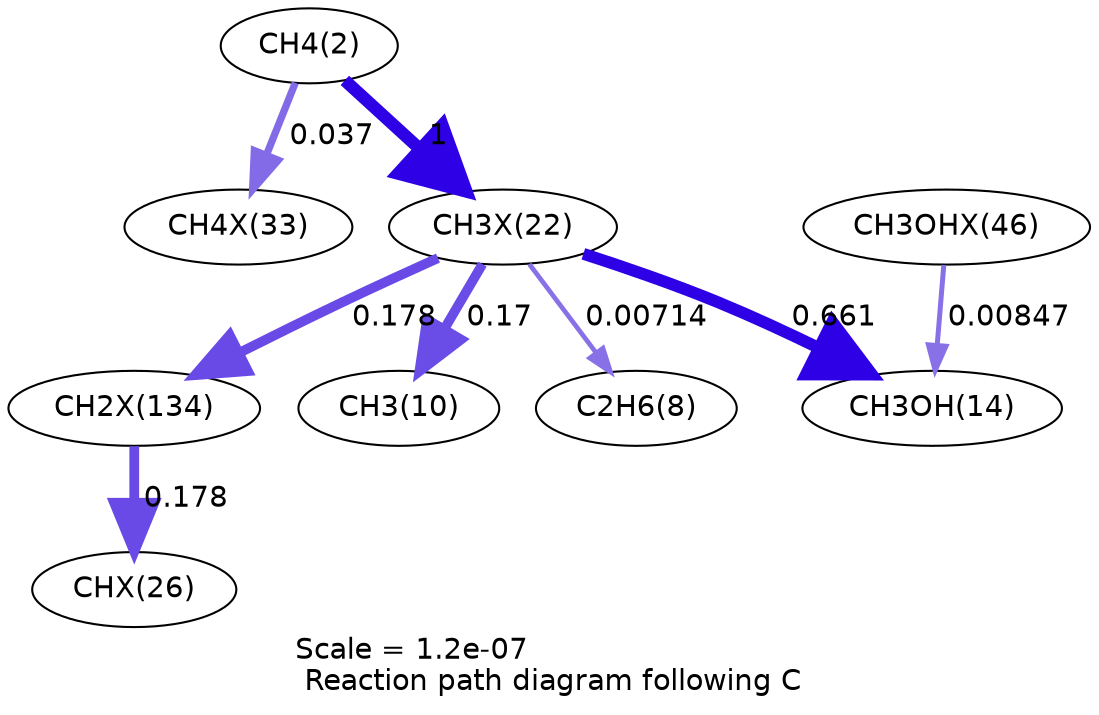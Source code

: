 digraph reaction_paths {
center=1;
s4 -> s42[fontname="Helvetica", penwidth=3.51, arrowsize=1.76, color="0.7, 0.537, 0.9"
, label=" 0.037"];
s4 -> s37[fontname="Helvetica", penwidth=6, arrowsize=3, color="0.7, 1.5, 0.9"
, label=" 1"];
s37 -> s10[fontname="Helvetica", penwidth=2.27, arrowsize=1.13, color="0.7, 0.507, 0.9"
, label=" 0.00714"];
s37 -> s12[fontname="Helvetica", penwidth=4.66, arrowsize=2.33, color="0.7, 0.67, 0.9"
, label=" 0.17"];
s37 -> s16[fontname="Helvetica", penwidth=5.69, arrowsize=2.84, color="0.7, 1.16, 0.9"
, label=" 0.661"];
s37 -> s56[fontname="Helvetica", penwidth=4.7, arrowsize=2.35, color="0.7, 0.678, 0.9"
, label=" 0.178"];
s52 -> s16[fontname="Helvetica", penwidth=2.4, arrowsize=1.2, color="0.7, 0.508, 0.9"
, label=" 0.00847"];
s56 -> s40[fontname="Helvetica", penwidth=4.7, arrowsize=2.35, color="0.7, 0.678, 0.9"
, label=" 0.178"];
s4 [ fontname="Helvetica", label="CH4(2)"];
s10 [ fontname="Helvetica", label="C2H6(8)"];
s12 [ fontname="Helvetica", label="CH3(10)"];
s16 [ fontname="Helvetica", label="CH3OH(14)"];
s37 [ fontname="Helvetica", label="CH3X(22)"];
s40 [ fontname="Helvetica", label="CHX(26)"];
s42 [ fontname="Helvetica", label="CH4X(33)"];
s52 [ fontname="Helvetica", label="CH3OHX(46)"];
s56 [ fontname="Helvetica", label="CH2X(134)"];
 label = "Scale = 1.2e-07\l Reaction path diagram following C";
 fontname = "Helvetica";
}
